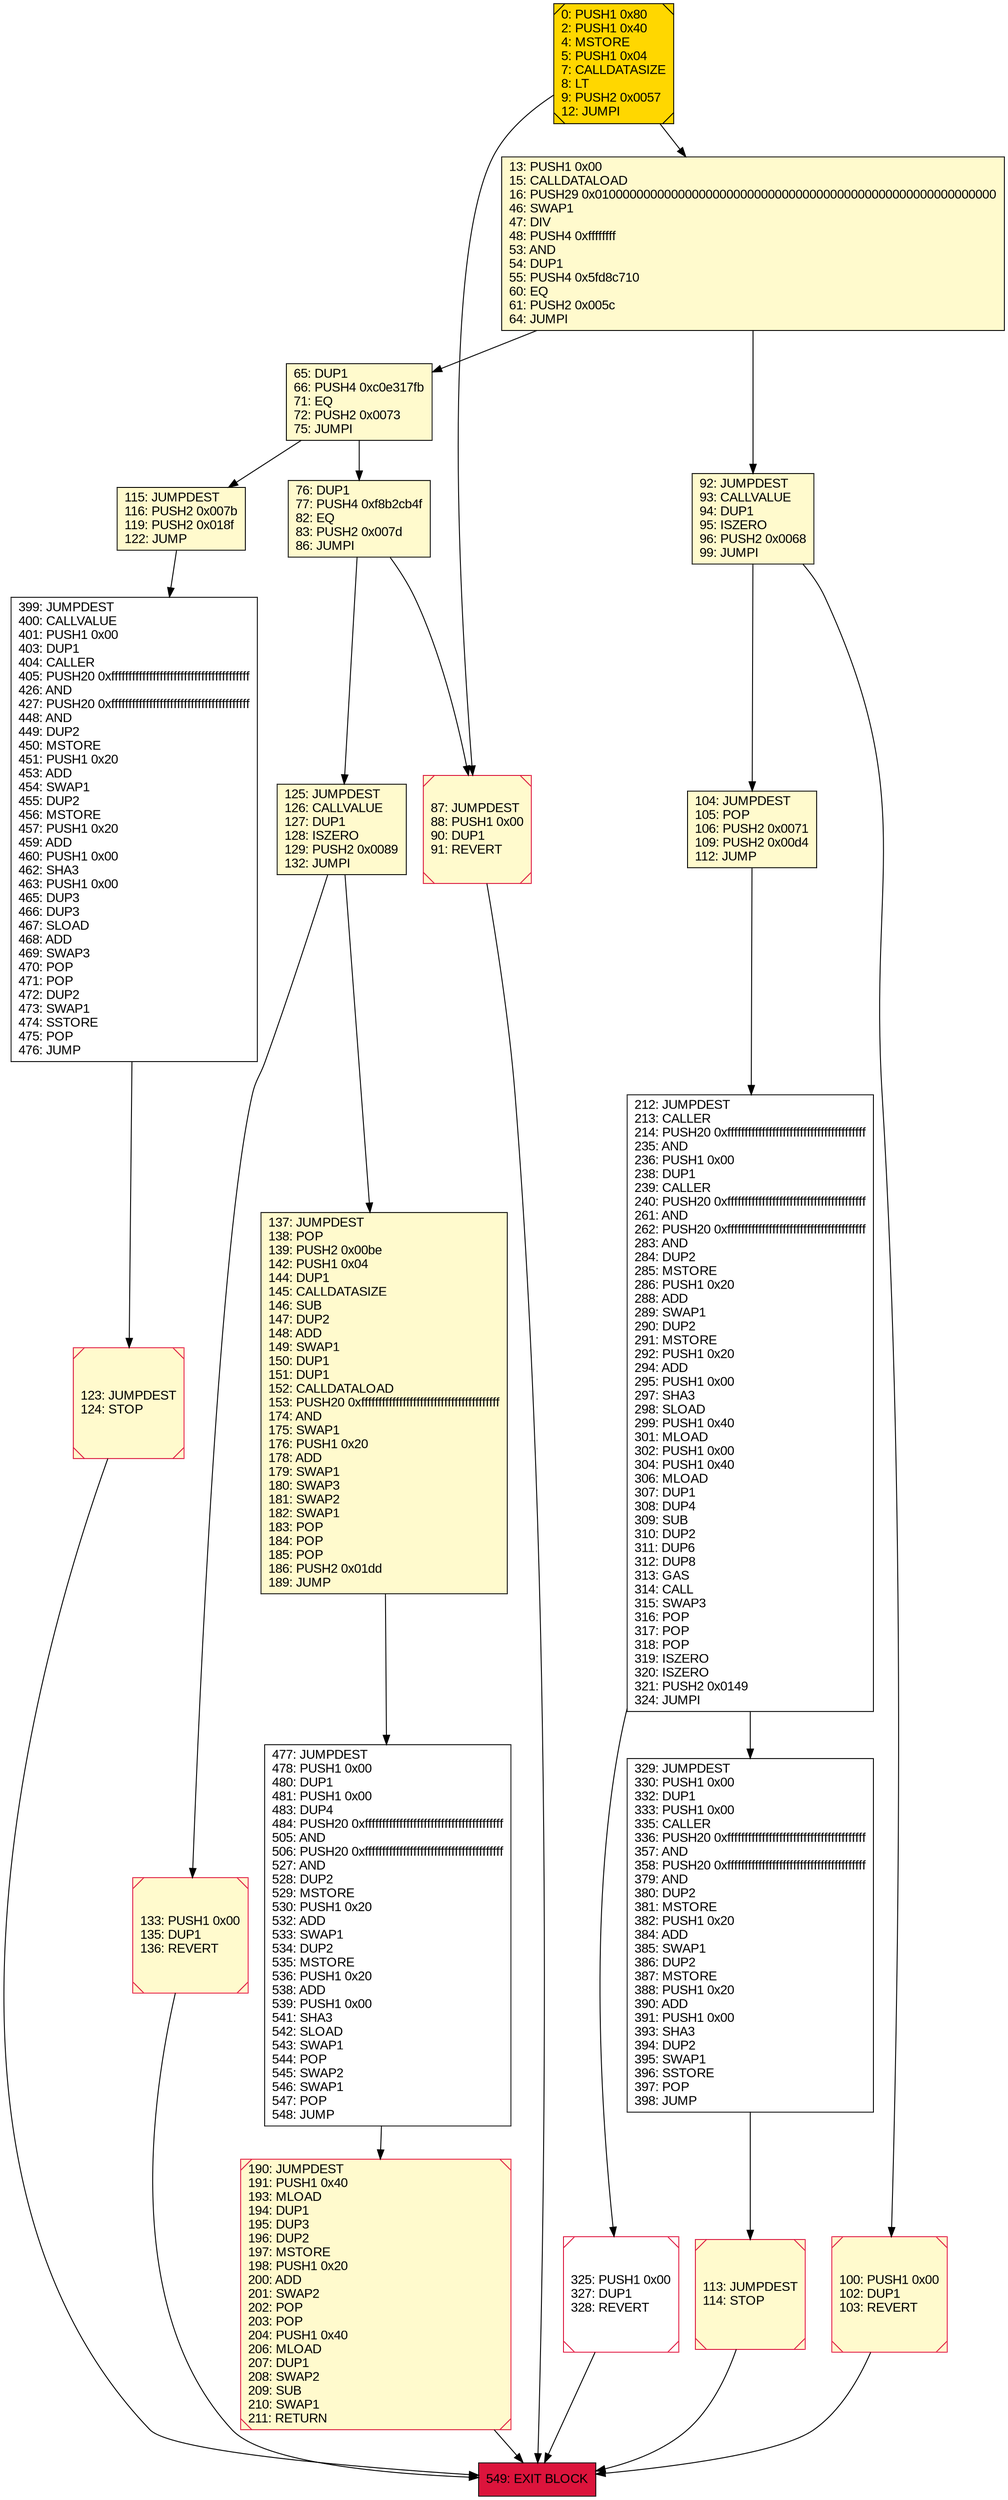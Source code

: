 digraph G {
bgcolor=transparent rankdir=UD;
node [shape=box style=filled color=black fillcolor=white fontname=arial fontcolor=black];
133 [label="133: PUSH1 0x00\l135: DUP1\l136: REVERT\l" fillcolor=lemonchiffon shape=Msquare color=crimson ];
325 [label="325: PUSH1 0x00\l327: DUP1\l328: REVERT\l" shape=Msquare color=crimson ];
329 [label="329: JUMPDEST\l330: PUSH1 0x00\l332: DUP1\l333: PUSH1 0x00\l335: CALLER\l336: PUSH20 0xffffffffffffffffffffffffffffffffffffffff\l357: AND\l358: PUSH20 0xffffffffffffffffffffffffffffffffffffffff\l379: AND\l380: DUP2\l381: MSTORE\l382: PUSH1 0x20\l384: ADD\l385: SWAP1\l386: DUP2\l387: MSTORE\l388: PUSH1 0x20\l390: ADD\l391: PUSH1 0x00\l393: SHA3\l394: DUP2\l395: SWAP1\l396: SSTORE\l397: POP\l398: JUMP\l" ];
549 [label="549: EXIT BLOCK\l" fillcolor=crimson ];
100 [label="100: PUSH1 0x00\l102: DUP1\l103: REVERT\l" fillcolor=lemonchiffon shape=Msquare color=crimson ];
113 [label="113: JUMPDEST\l114: STOP\l" fillcolor=lemonchiffon shape=Msquare color=crimson ];
477 [label="477: JUMPDEST\l478: PUSH1 0x00\l480: DUP1\l481: PUSH1 0x00\l483: DUP4\l484: PUSH20 0xffffffffffffffffffffffffffffffffffffffff\l505: AND\l506: PUSH20 0xffffffffffffffffffffffffffffffffffffffff\l527: AND\l528: DUP2\l529: MSTORE\l530: PUSH1 0x20\l532: ADD\l533: SWAP1\l534: DUP2\l535: MSTORE\l536: PUSH1 0x20\l538: ADD\l539: PUSH1 0x00\l541: SHA3\l542: SLOAD\l543: SWAP1\l544: POP\l545: SWAP2\l546: SWAP1\l547: POP\l548: JUMP\l" ];
65 [label="65: DUP1\l66: PUSH4 0xc0e317fb\l71: EQ\l72: PUSH2 0x0073\l75: JUMPI\l" fillcolor=lemonchiffon ];
104 [label="104: JUMPDEST\l105: POP\l106: PUSH2 0x0071\l109: PUSH2 0x00d4\l112: JUMP\l" fillcolor=lemonchiffon ];
190 [label="190: JUMPDEST\l191: PUSH1 0x40\l193: MLOAD\l194: DUP1\l195: DUP3\l196: DUP2\l197: MSTORE\l198: PUSH1 0x20\l200: ADD\l201: SWAP2\l202: POP\l203: POP\l204: PUSH1 0x40\l206: MLOAD\l207: DUP1\l208: SWAP2\l209: SUB\l210: SWAP1\l211: RETURN\l" fillcolor=lemonchiffon shape=Msquare color=crimson ];
123 [label="123: JUMPDEST\l124: STOP\l" fillcolor=lemonchiffon shape=Msquare color=crimson ];
87 [label="87: JUMPDEST\l88: PUSH1 0x00\l90: DUP1\l91: REVERT\l" fillcolor=lemonchiffon shape=Msquare color=crimson ];
115 [label="115: JUMPDEST\l116: PUSH2 0x007b\l119: PUSH2 0x018f\l122: JUMP\l" fillcolor=lemonchiffon ];
76 [label="76: DUP1\l77: PUSH4 0xf8b2cb4f\l82: EQ\l83: PUSH2 0x007d\l86: JUMPI\l" fillcolor=lemonchiffon ];
137 [label="137: JUMPDEST\l138: POP\l139: PUSH2 0x00be\l142: PUSH1 0x04\l144: DUP1\l145: CALLDATASIZE\l146: SUB\l147: DUP2\l148: ADD\l149: SWAP1\l150: DUP1\l151: DUP1\l152: CALLDATALOAD\l153: PUSH20 0xffffffffffffffffffffffffffffffffffffffff\l174: AND\l175: SWAP1\l176: PUSH1 0x20\l178: ADD\l179: SWAP1\l180: SWAP3\l181: SWAP2\l182: SWAP1\l183: POP\l184: POP\l185: POP\l186: PUSH2 0x01dd\l189: JUMP\l" fillcolor=lemonchiffon ];
13 [label="13: PUSH1 0x00\l15: CALLDATALOAD\l16: PUSH29 0x0100000000000000000000000000000000000000000000000000000000\l46: SWAP1\l47: DIV\l48: PUSH4 0xffffffff\l53: AND\l54: DUP1\l55: PUSH4 0x5fd8c710\l60: EQ\l61: PUSH2 0x005c\l64: JUMPI\l" fillcolor=lemonchiffon ];
125 [label="125: JUMPDEST\l126: CALLVALUE\l127: DUP1\l128: ISZERO\l129: PUSH2 0x0089\l132: JUMPI\l" fillcolor=lemonchiffon ];
92 [label="92: JUMPDEST\l93: CALLVALUE\l94: DUP1\l95: ISZERO\l96: PUSH2 0x0068\l99: JUMPI\l" fillcolor=lemonchiffon ];
399 [label="399: JUMPDEST\l400: CALLVALUE\l401: PUSH1 0x00\l403: DUP1\l404: CALLER\l405: PUSH20 0xffffffffffffffffffffffffffffffffffffffff\l426: AND\l427: PUSH20 0xffffffffffffffffffffffffffffffffffffffff\l448: AND\l449: DUP2\l450: MSTORE\l451: PUSH1 0x20\l453: ADD\l454: SWAP1\l455: DUP2\l456: MSTORE\l457: PUSH1 0x20\l459: ADD\l460: PUSH1 0x00\l462: SHA3\l463: PUSH1 0x00\l465: DUP3\l466: DUP3\l467: SLOAD\l468: ADD\l469: SWAP3\l470: POP\l471: POP\l472: DUP2\l473: SWAP1\l474: SSTORE\l475: POP\l476: JUMP\l" ];
0 [label="0: PUSH1 0x80\l2: PUSH1 0x40\l4: MSTORE\l5: PUSH1 0x04\l7: CALLDATASIZE\l8: LT\l9: PUSH2 0x0057\l12: JUMPI\l" fillcolor=lemonchiffon shape=Msquare fillcolor=gold ];
212 [label="212: JUMPDEST\l213: CALLER\l214: PUSH20 0xffffffffffffffffffffffffffffffffffffffff\l235: AND\l236: PUSH1 0x00\l238: DUP1\l239: CALLER\l240: PUSH20 0xffffffffffffffffffffffffffffffffffffffff\l261: AND\l262: PUSH20 0xffffffffffffffffffffffffffffffffffffffff\l283: AND\l284: DUP2\l285: MSTORE\l286: PUSH1 0x20\l288: ADD\l289: SWAP1\l290: DUP2\l291: MSTORE\l292: PUSH1 0x20\l294: ADD\l295: PUSH1 0x00\l297: SHA3\l298: SLOAD\l299: PUSH1 0x40\l301: MLOAD\l302: PUSH1 0x00\l304: PUSH1 0x40\l306: MLOAD\l307: DUP1\l308: DUP4\l309: SUB\l310: DUP2\l311: DUP6\l312: DUP8\l313: GAS\l314: CALL\l315: SWAP3\l316: POP\l317: POP\l318: POP\l319: ISZERO\l320: ISZERO\l321: PUSH2 0x0149\l324: JUMPI\l" ];
113 -> 549;
133 -> 549;
325 -> 549;
329 -> 113;
477 -> 190;
123 -> 549;
115 -> 399;
13 -> 92;
76 -> 125;
125 -> 137;
92 -> 104;
104 -> 212;
92 -> 100;
125 -> 133;
65 -> 76;
100 -> 549;
76 -> 87;
190 -> 549;
0 -> 13;
0 -> 87;
399 -> 123;
87 -> 549;
65 -> 115;
212 -> 325;
212 -> 329;
137 -> 477;
13 -> 65;
}